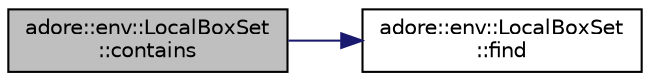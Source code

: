 digraph "adore::env::LocalBoxSet::contains"
{
 // LATEX_PDF_SIZE
  edge [fontname="Helvetica",fontsize="10",labelfontname="Helvetica",labelfontsize="10"];
  node [fontname="Helvetica",fontsize="10",shape=record];
  rankdir="LR";
  Node1 [label="adore::env::LocalBoxSet\l::contains",height=0.2,width=0.4,color="black", fillcolor="grey75", style="filled", fontcolor="black",tooltip=" "];
  Node1 -> Node2 [color="midnightblue",fontsize="10",style="solid",fontname="Helvetica"];
  Node2 [label="adore::env::LocalBoxSet\l::find",height=0.2,width=0.4,color="black", fillcolor="white", style="filled",URL="$classadore_1_1env_1_1LocalBoxSet.html#acf979fc4cd56a7d719fc54ed30ed09a0",tooltip=" "];
}
